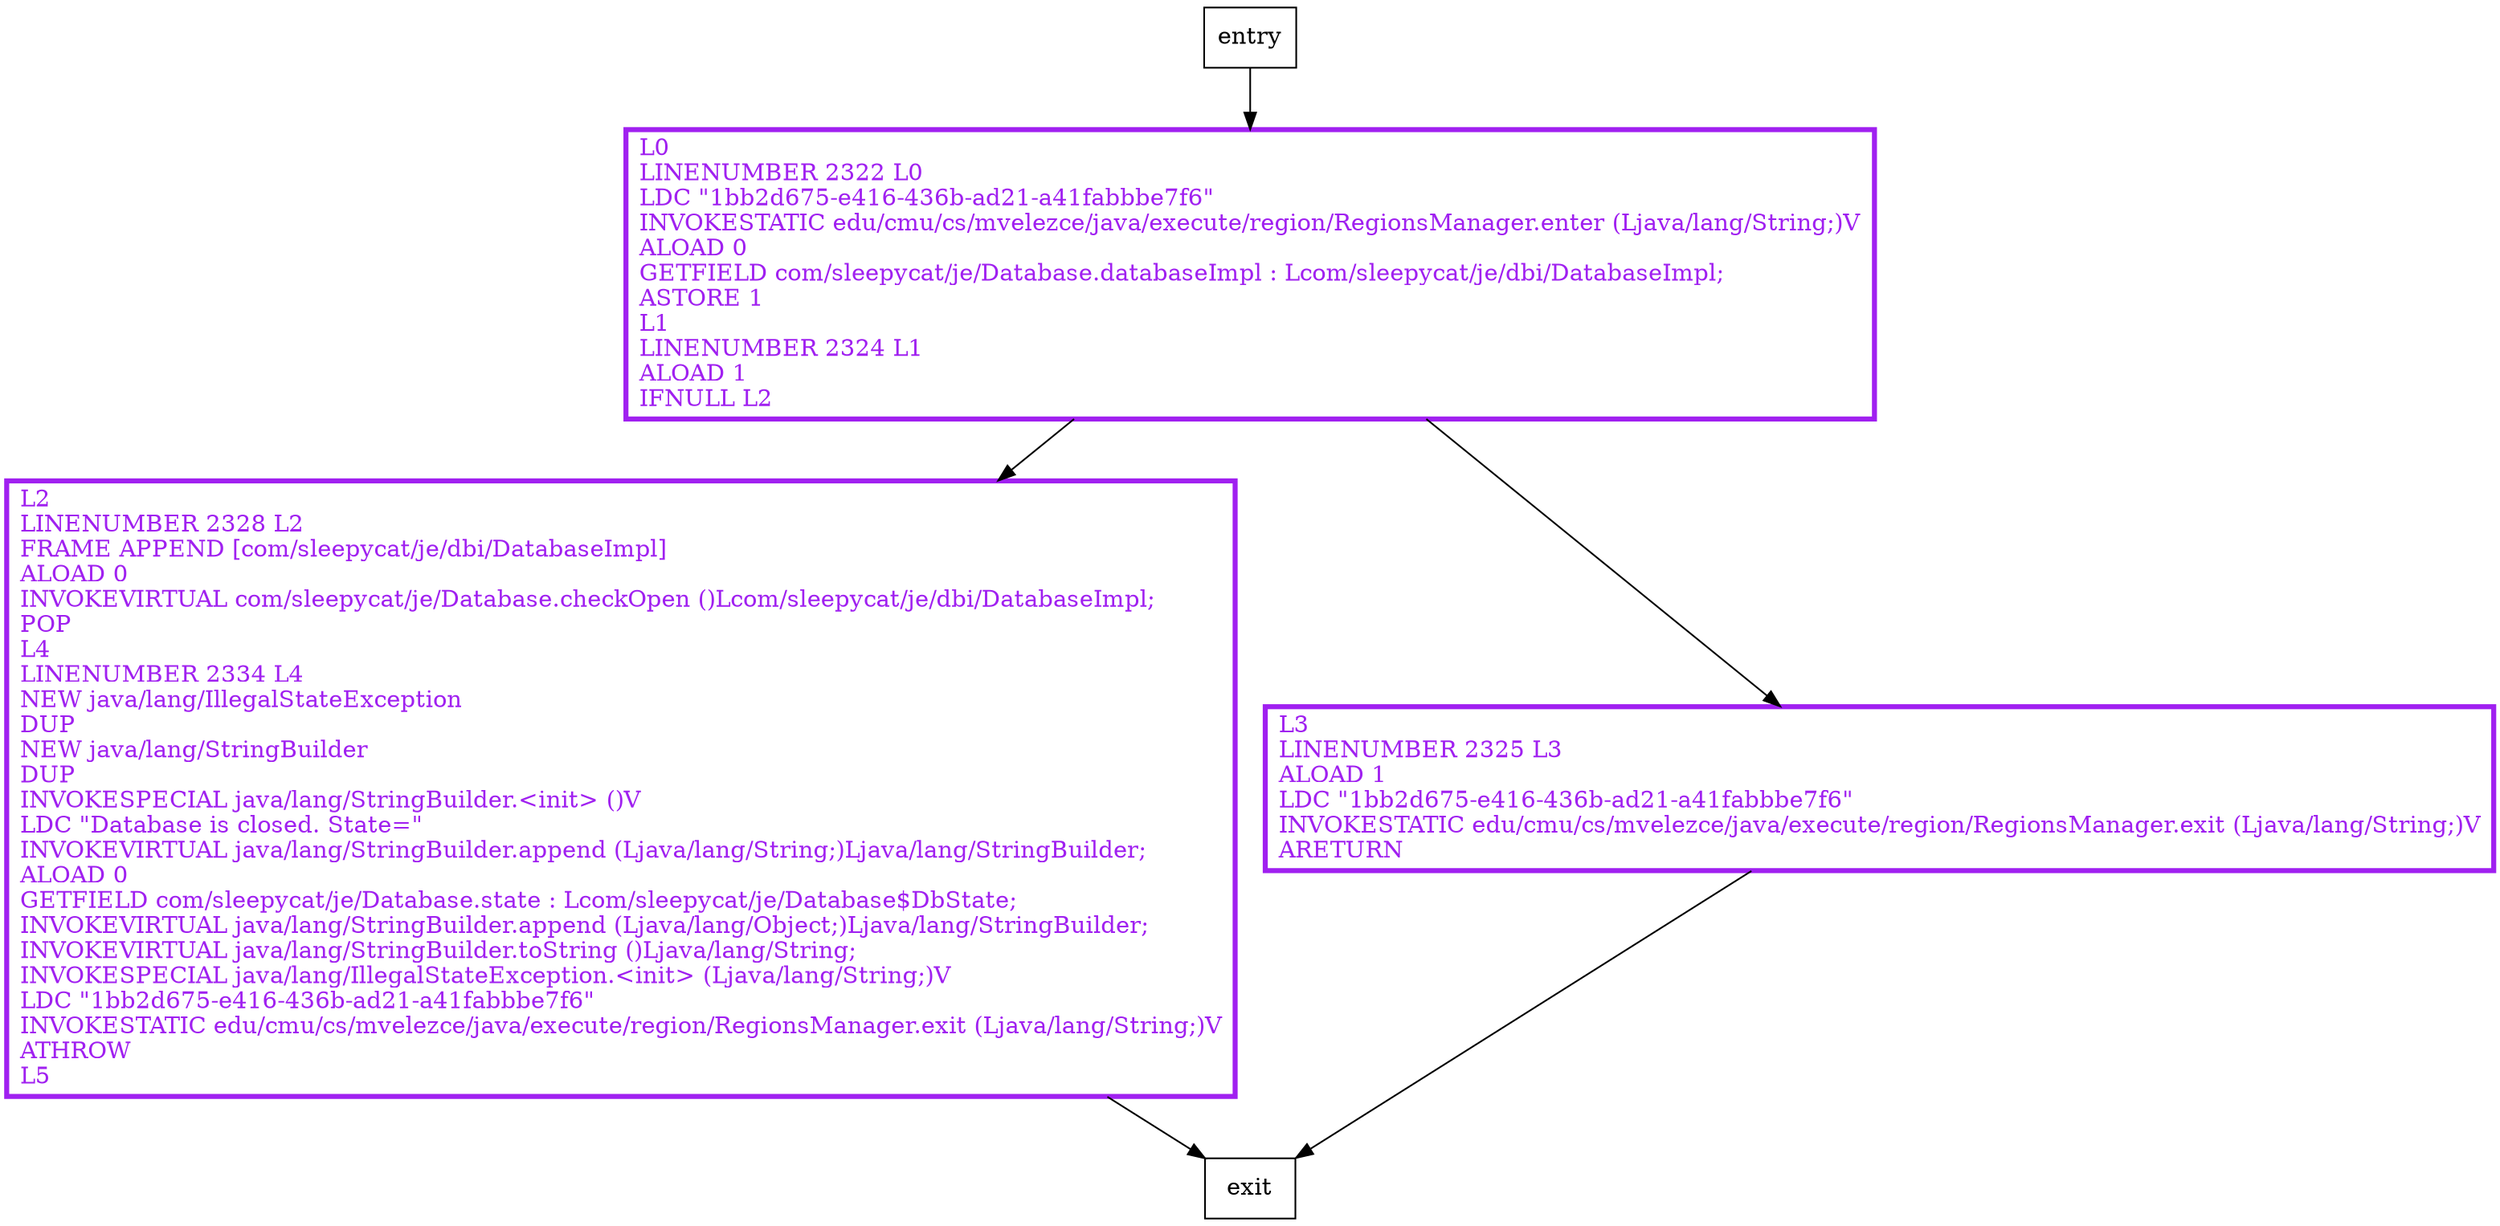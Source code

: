 digraph getDbImpl {
node [shape=record];
479034736 [label="L2\lLINENUMBER 2328 L2\lFRAME APPEND [com/sleepycat/je/dbi/DatabaseImpl]\lALOAD 0\lINVOKEVIRTUAL com/sleepycat/je/Database.checkOpen ()Lcom/sleepycat/je/dbi/DatabaseImpl;\lPOP\lL4\lLINENUMBER 2334 L4\lNEW java/lang/IllegalStateException\lDUP\lNEW java/lang/StringBuilder\lDUP\lINVOKESPECIAL java/lang/StringBuilder.\<init\> ()V\lLDC \"Database is closed. State=\"\lINVOKEVIRTUAL java/lang/StringBuilder.append (Ljava/lang/String;)Ljava/lang/StringBuilder;\lALOAD 0\lGETFIELD com/sleepycat/je/Database.state : Lcom/sleepycat/je/Database$DbState;\lINVOKEVIRTUAL java/lang/StringBuilder.append (Ljava/lang/Object;)Ljava/lang/StringBuilder;\lINVOKEVIRTUAL java/lang/StringBuilder.toString ()Ljava/lang/String;\lINVOKESPECIAL java/lang/IllegalStateException.\<init\> (Ljava/lang/String;)V\lLDC \"1bb2d675-e416-436b-ad21-a41fabbbe7f6\"\lINVOKESTATIC edu/cmu/cs/mvelezce/java/execute/region/RegionsManager.exit (Ljava/lang/String;)V\lATHROW\lL5\l"];
1604938863 [label="L0\lLINENUMBER 2322 L0\lLDC \"1bb2d675-e416-436b-ad21-a41fabbbe7f6\"\lINVOKESTATIC edu/cmu/cs/mvelezce/java/execute/region/RegionsManager.enter (Ljava/lang/String;)V\lALOAD 0\lGETFIELD com/sleepycat/je/Database.databaseImpl : Lcom/sleepycat/je/dbi/DatabaseImpl;\lASTORE 1\lL1\lLINENUMBER 2324 L1\lALOAD 1\lIFNULL L2\l"];
1600029054 [label="L3\lLINENUMBER 2325 L3\lALOAD 1\lLDC \"1bb2d675-e416-436b-ad21-a41fabbbe7f6\"\lINVOKESTATIC edu/cmu/cs/mvelezce/java/execute/region/RegionsManager.exit (Ljava/lang/String;)V\lARETURN\l"];
entry;
exit;
entry -> 1604938863
479034736 -> exit
1604938863 -> 479034736
1604938863 -> 1600029054
1600029054 -> exit
479034736[fontcolor="purple", penwidth=3, color="purple"];
1604938863[fontcolor="purple", penwidth=3, color="purple"];
1600029054[fontcolor="purple", penwidth=3, color="purple"];
}
